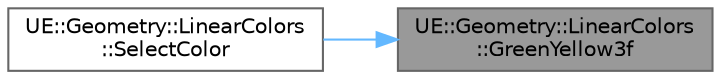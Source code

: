 digraph "UE::Geometry::LinearColors::GreenYellow3f"
{
 // INTERACTIVE_SVG=YES
 // LATEX_PDF_SIZE
  bgcolor="transparent";
  edge [fontname=Helvetica,fontsize=10,labelfontname=Helvetica,labelfontsize=10];
  node [fontname=Helvetica,fontsize=10,shape=box,height=0.2,width=0.4];
  rankdir="RL";
  Node1 [id="Node000001",label="UE::Geometry::LinearColors\l::GreenYellow3f",height=0.2,width=0.4,color="gray40", fillcolor="grey60", style="filled", fontcolor="black",tooltip=" "];
  Node1 -> Node2 [id="edge1_Node000001_Node000002",dir="back",color="steelblue1",style="solid",tooltip=" "];
  Node2 [id="Node000002",label="UE::Geometry::LinearColors\l::SelectColor",height=0.2,width=0.4,color="grey40", fillcolor="white", style="filled",URL="$d9/ded/namespaceUE_1_1Geometry_1_1LinearColors.html#a515296092b783675749e5a655a4df326",tooltip="Select a Color from a fixed color palette based on given Index."];
}
